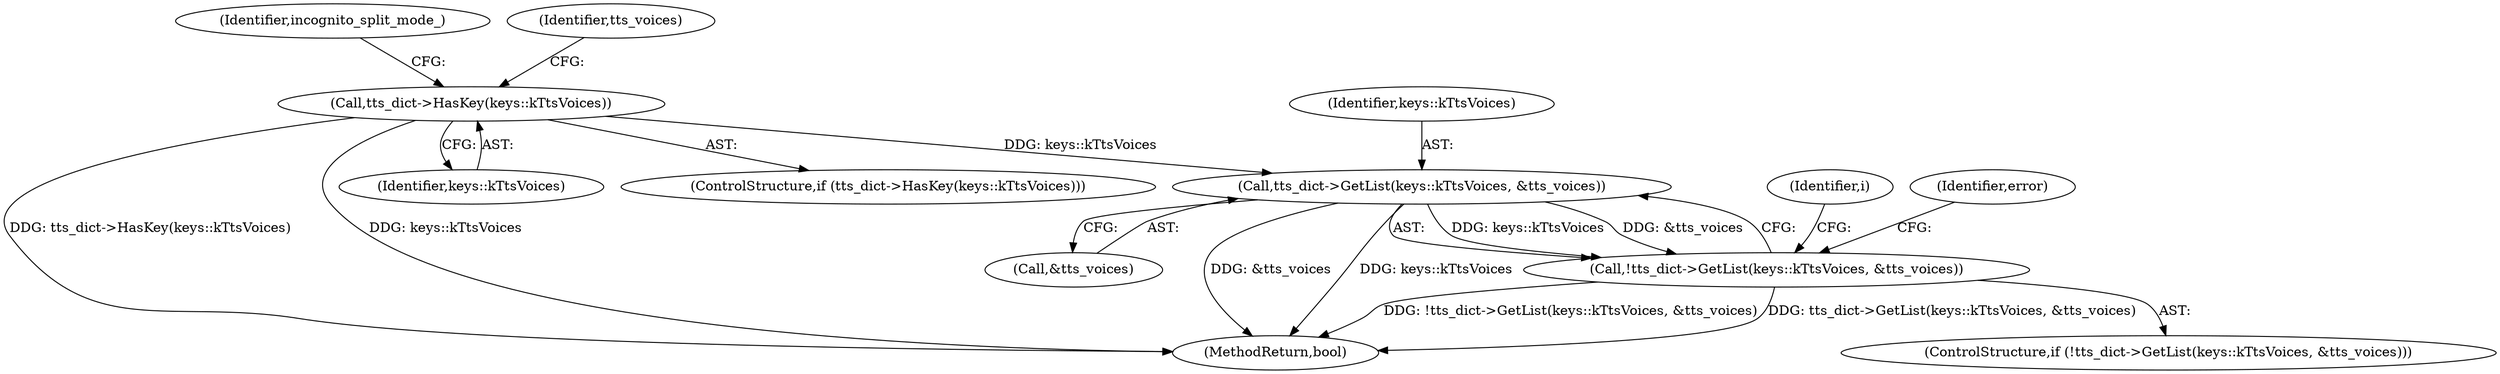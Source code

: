 digraph "0_Chrome_c63f2b7fe4fe2977f858a8e36d5f48db17eff2e7_30@pointer" {
"1002180" [label="(Call,tts_dict->GetList(keys::kTtsVoices, &tts_voices))"];
"1002171" [label="(Call,tts_dict->HasKey(keys::kTtsVoices))"];
"1002179" [label="(Call,!tts_dict->GetList(keys::kTtsVoices, &tts_voices))"];
"1002171" [label="(Call,tts_dict->HasKey(keys::kTtsVoices))"];
"1002386" [label="(Identifier,incognito_split_mode_)"];
"1002182" [label="(Call,&tts_voices)"];
"1002194" [label="(Identifier,i)"];
"1002448" [label="(MethodReturn,bool)"];
"1002179" [label="(Call,!tts_dict->GetList(keys::kTtsVoices, &tts_voices))"];
"1002172" [label="(Identifier,keys::kTtsVoices)"];
"1002170" [label="(ControlStructure,if (tts_dict->HasKey(keys::kTtsVoices)))"];
"1002181" [label="(Identifier,keys::kTtsVoices)"];
"1002176" [label="(Identifier,tts_voices)"];
"1002180" [label="(Call,tts_dict->GetList(keys::kTtsVoices, &tts_voices))"];
"1002187" [label="(Identifier,error)"];
"1002178" [label="(ControlStructure,if (!tts_dict->GetList(keys::kTtsVoices, &tts_voices)))"];
"1002180" -> "1002179"  [label="AST: "];
"1002180" -> "1002182"  [label="CFG: "];
"1002181" -> "1002180"  [label="AST: "];
"1002182" -> "1002180"  [label="AST: "];
"1002179" -> "1002180"  [label="CFG: "];
"1002180" -> "1002448"  [label="DDG: &tts_voices"];
"1002180" -> "1002448"  [label="DDG: keys::kTtsVoices"];
"1002180" -> "1002179"  [label="DDG: keys::kTtsVoices"];
"1002180" -> "1002179"  [label="DDG: &tts_voices"];
"1002171" -> "1002180"  [label="DDG: keys::kTtsVoices"];
"1002171" -> "1002170"  [label="AST: "];
"1002171" -> "1002172"  [label="CFG: "];
"1002172" -> "1002171"  [label="AST: "];
"1002176" -> "1002171"  [label="CFG: "];
"1002386" -> "1002171"  [label="CFG: "];
"1002171" -> "1002448"  [label="DDG: tts_dict->HasKey(keys::kTtsVoices)"];
"1002171" -> "1002448"  [label="DDG: keys::kTtsVoices"];
"1002179" -> "1002178"  [label="AST: "];
"1002187" -> "1002179"  [label="CFG: "];
"1002194" -> "1002179"  [label="CFG: "];
"1002179" -> "1002448"  [label="DDG: !tts_dict->GetList(keys::kTtsVoices, &tts_voices)"];
"1002179" -> "1002448"  [label="DDG: tts_dict->GetList(keys::kTtsVoices, &tts_voices)"];
}
